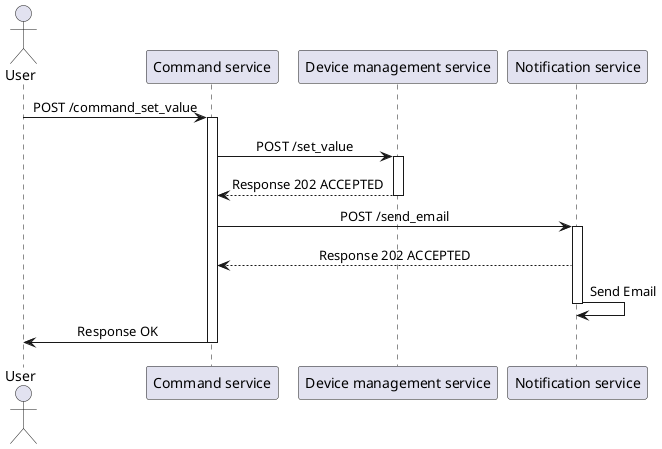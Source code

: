 @startuml
actor User
participant "Command service"
participant "Device management service"
participant "Notification service"
skinparam defaultTextAlignment center
skinparam sequenceMessageAlign center

User -> "Command service" : POST /command_set_value
Activate "Command service"
||7||
"Command service" -> "Device management service" : POST /set_value
Activate "Device management service"
||7||
"Device management service" --> "Command service" : Response 202 ACCEPTED
Deactivate "Device management service"

"Command service" -> "Notification service" : POST /send_email

Activate "Notification service"
||7||
"Notification service" --> "Command service" : Response 202 ACCEPTED
"Notification service" -> "Notification service" : Send Email
Deactivate "Notification service"

"Command service" -> User : Response OK
||7||
Deactivate "Command service"
@enduml